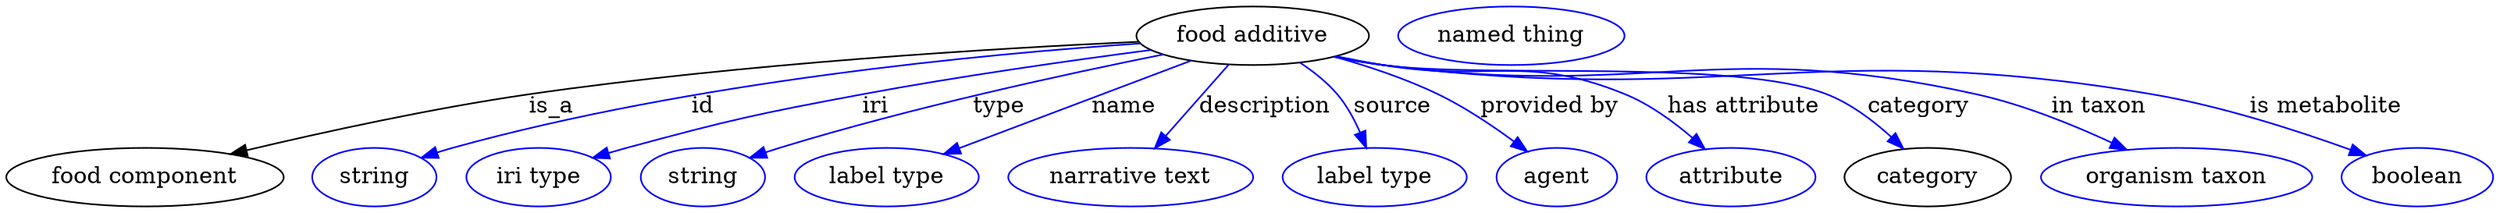 digraph {
	graph [bb="0,0,1257.2,123"];
	node [label="\N"];
	"food additive"	[height=0.5,
		label="food additive",
		pos="630.89,105",
		width=1.6068];
	"food component"	[height=0.5,
		pos="68.894,18",
		width=1.9137];
	"food additive" -> "food component"	[label=is_a,
		lp="275.89,61.5",
		pos="e,112.07,32.065 574.1,101.29 501.84,97.225 373.37,87.906 264.89,69 215.88,60.458 161.09,46.058 121.93,34.899"];
	id	[color=blue,
		height=0.5,
		label=string,
		pos="185.89,18",
		width=0.84854];
	"food additive" -> id	[color=blue,
		label=id,
		lp="351.39,61.5",
		pos="e,209.34,29.713 575.22,100.11 495.92,93.358 346.67,76.131 225.89,36 223.51,35.209 221.08,34.336 218.64,33.417",
		style=solid];
	iri	[color=blue,
		height=0.5,
		label="iri type",
		pos="270.89,18",
		width=1.011];
	"food additive" -> iri	[color=blue,
		label=iri,
		lp="443.39,61.5",
		pos="e,298.35,29.846 580.4,96.139 541.11,89.72 485.3,79.945 436.89,69 382.52,56.706 368.92,53.202 315.89,36 313.3,35.159 310.64,34.257 \
307.97,33.322",
		style=solid];
	type	[color=blue,
		height=0.5,
		label=string,
		pos="355.89,18",
		width=0.84854];
	"food additive" -> type	[color=blue,
		label=type,
		lp="503.89,61.5",
		pos="e,379.85,29.642 586.99,93.266 539.34,81.161 461.28,60.005 395.89,36 393.68,35.188 391.42,34.322 389.14,33.426",
		style=solid];
	name	[color=blue,
		height=0.5,
		label="label type",
		pos="449.89,18",
		width=1.2638];
	"food additive" -> name	[color=blue,
		label=name,
		lp="567.39,61.5",
		pos="e,478.06,32.229 600.19,89.581 569.07,74.967 520.88,52.334 487.49,36.655",
		style=solid];
	description	[color=blue,
		height=0.5,
		label="narrative text",
		pos="570.89,18",
		width=1.6068];
	"food additive" -> description	[color=blue,
		label=description,
		lp="635.39,61.5",
		pos="e,582.72,35.758 619.04,87.207 610.33,74.866 598.35,57.894 588.52,43.967",
		style=solid];
	source	[color=blue,
		height=0.5,
		label="label type",
		pos="691.89,18",
		width=1.2638];
	"food additive" -> source	[color=blue,
		label=source,
		lp="696.89,61.5",
		pos="e,686.41,36.158 651.95,88.011 658.29,82.484 664.88,75.925 669.89,69 675.04,61.902 679.33,53.412 682.72,45.461",
		style=solid];
	"provided by"	[color=blue,
		height=0.5,
		label=agent,
		pos="784.89,18",
		width=0.83048];
	"food additive" -> "provided by"	[color=blue,
		label="provided by",
		lp="774.89,61.5",
		pos="e,768.67,33.274 669.18,91.34 685.01,85.454 703.28,77.803 718.89,69 733.65,60.682 748.8,49.43 760.86,39.707",
		style=solid];
	"has attribute"	[color=blue,
		height=0.5,
		label=attribute,
		pos="872.89,18",
		width=1.1193];
	"food additive" -> "has attribute"	[color=blue,
		label="has attribute",
		lp="869.39,61.5",
		pos="e,857.93,35.181 673.29,92.617 681.43,90.611 689.9,88.642 697.89,87 748.14,76.681 765.09,89.991 811.89,69 826.17,62.597 839.86,51.948 \
850.63,42.12",
		style=solid];
	category	[height=0.5,
		pos="971.89,18",
		width=1.1374];
	"food additive" -> category	[color=blue,
		label=category,
		lp="956.39,61.5",
		pos="e,956.43,35.071 672.49,92.332 680.85,90.303 689.61,88.398 697.89,87 789.83,71.484 820,102.78 906.89,69 922.42,62.964 937.33,52.001 \
948.95,41.876",
		style=solid];
	"in taxon"	[color=blue,
		height=0.5,
		label="organism taxon",
		pos="1096.9,18",
		width=1.8234];
	"food additive" -> "in taxon"	[color=blue,
		label="in taxon",
		lp="1048.4,61.5",
		pos="e,1069.5,34.402 672.1,92.267 680.57,90.217 689.48,88.321 697.89,87 823.72,67.253 860.17,99.239 983.89,69 1010.6,62.478 1038.8,49.97 \
1060.4,39.097",
		style=solid];
	"is metabolite"	[color=blue,
		height=0.5,
		label=boolean,
		pos="1218.9,18",
		width=1.0652];
	"food additive" -> "is metabolite"	[color=blue,
		label="is metabolite",
		lp="1163.4,61.5",
		pos="e,1191.9,31.036 672.09,92.167 680.56,90.125 689.47,88.257 697.89,87 863.8,62.248 910.1,100.32 1074.9,69 1112.6,61.839 1153.7,46.764 \
1182.4,35.029",
		style=solid];
	"named thing_category"	[color=blue,
		height=0.5,
		label="named thing",
		pos="761.89,105",
		width=1.5346];
}
